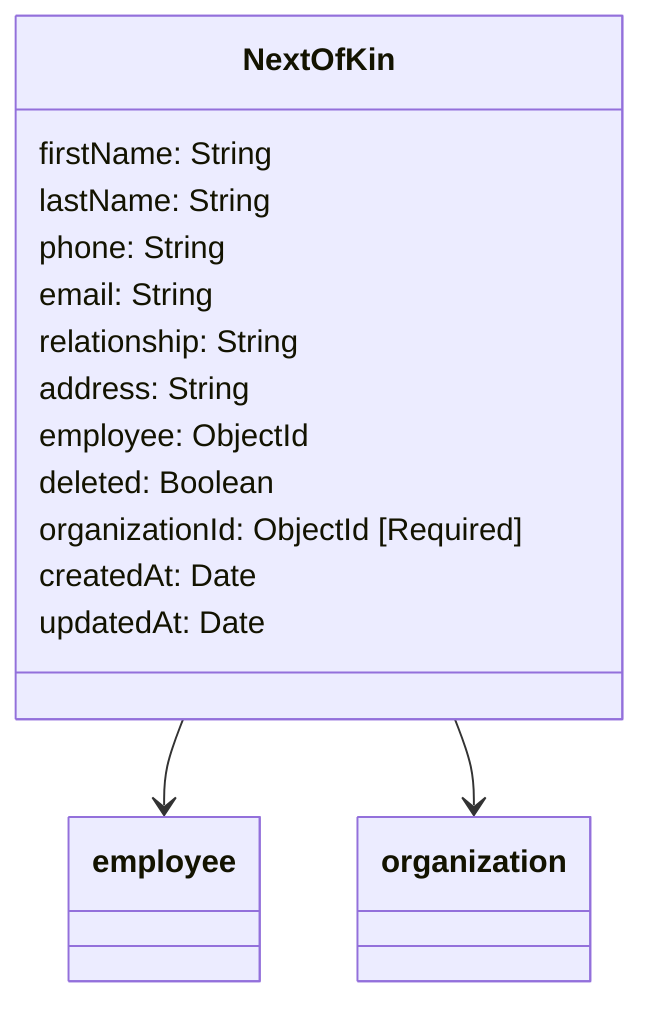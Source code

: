 classDiagram
  class NextOfKin {
    firstName: String
    lastName: String
    phone: String
    email: String
    relationship: String
    address: String
    employee: ObjectId
    deleted: Boolean
    organizationId: ObjectId [Required]
    createdAt: Date
    updatedAt: Date
  }

  NextOfKin --> employee
  NextOfKin --> organization